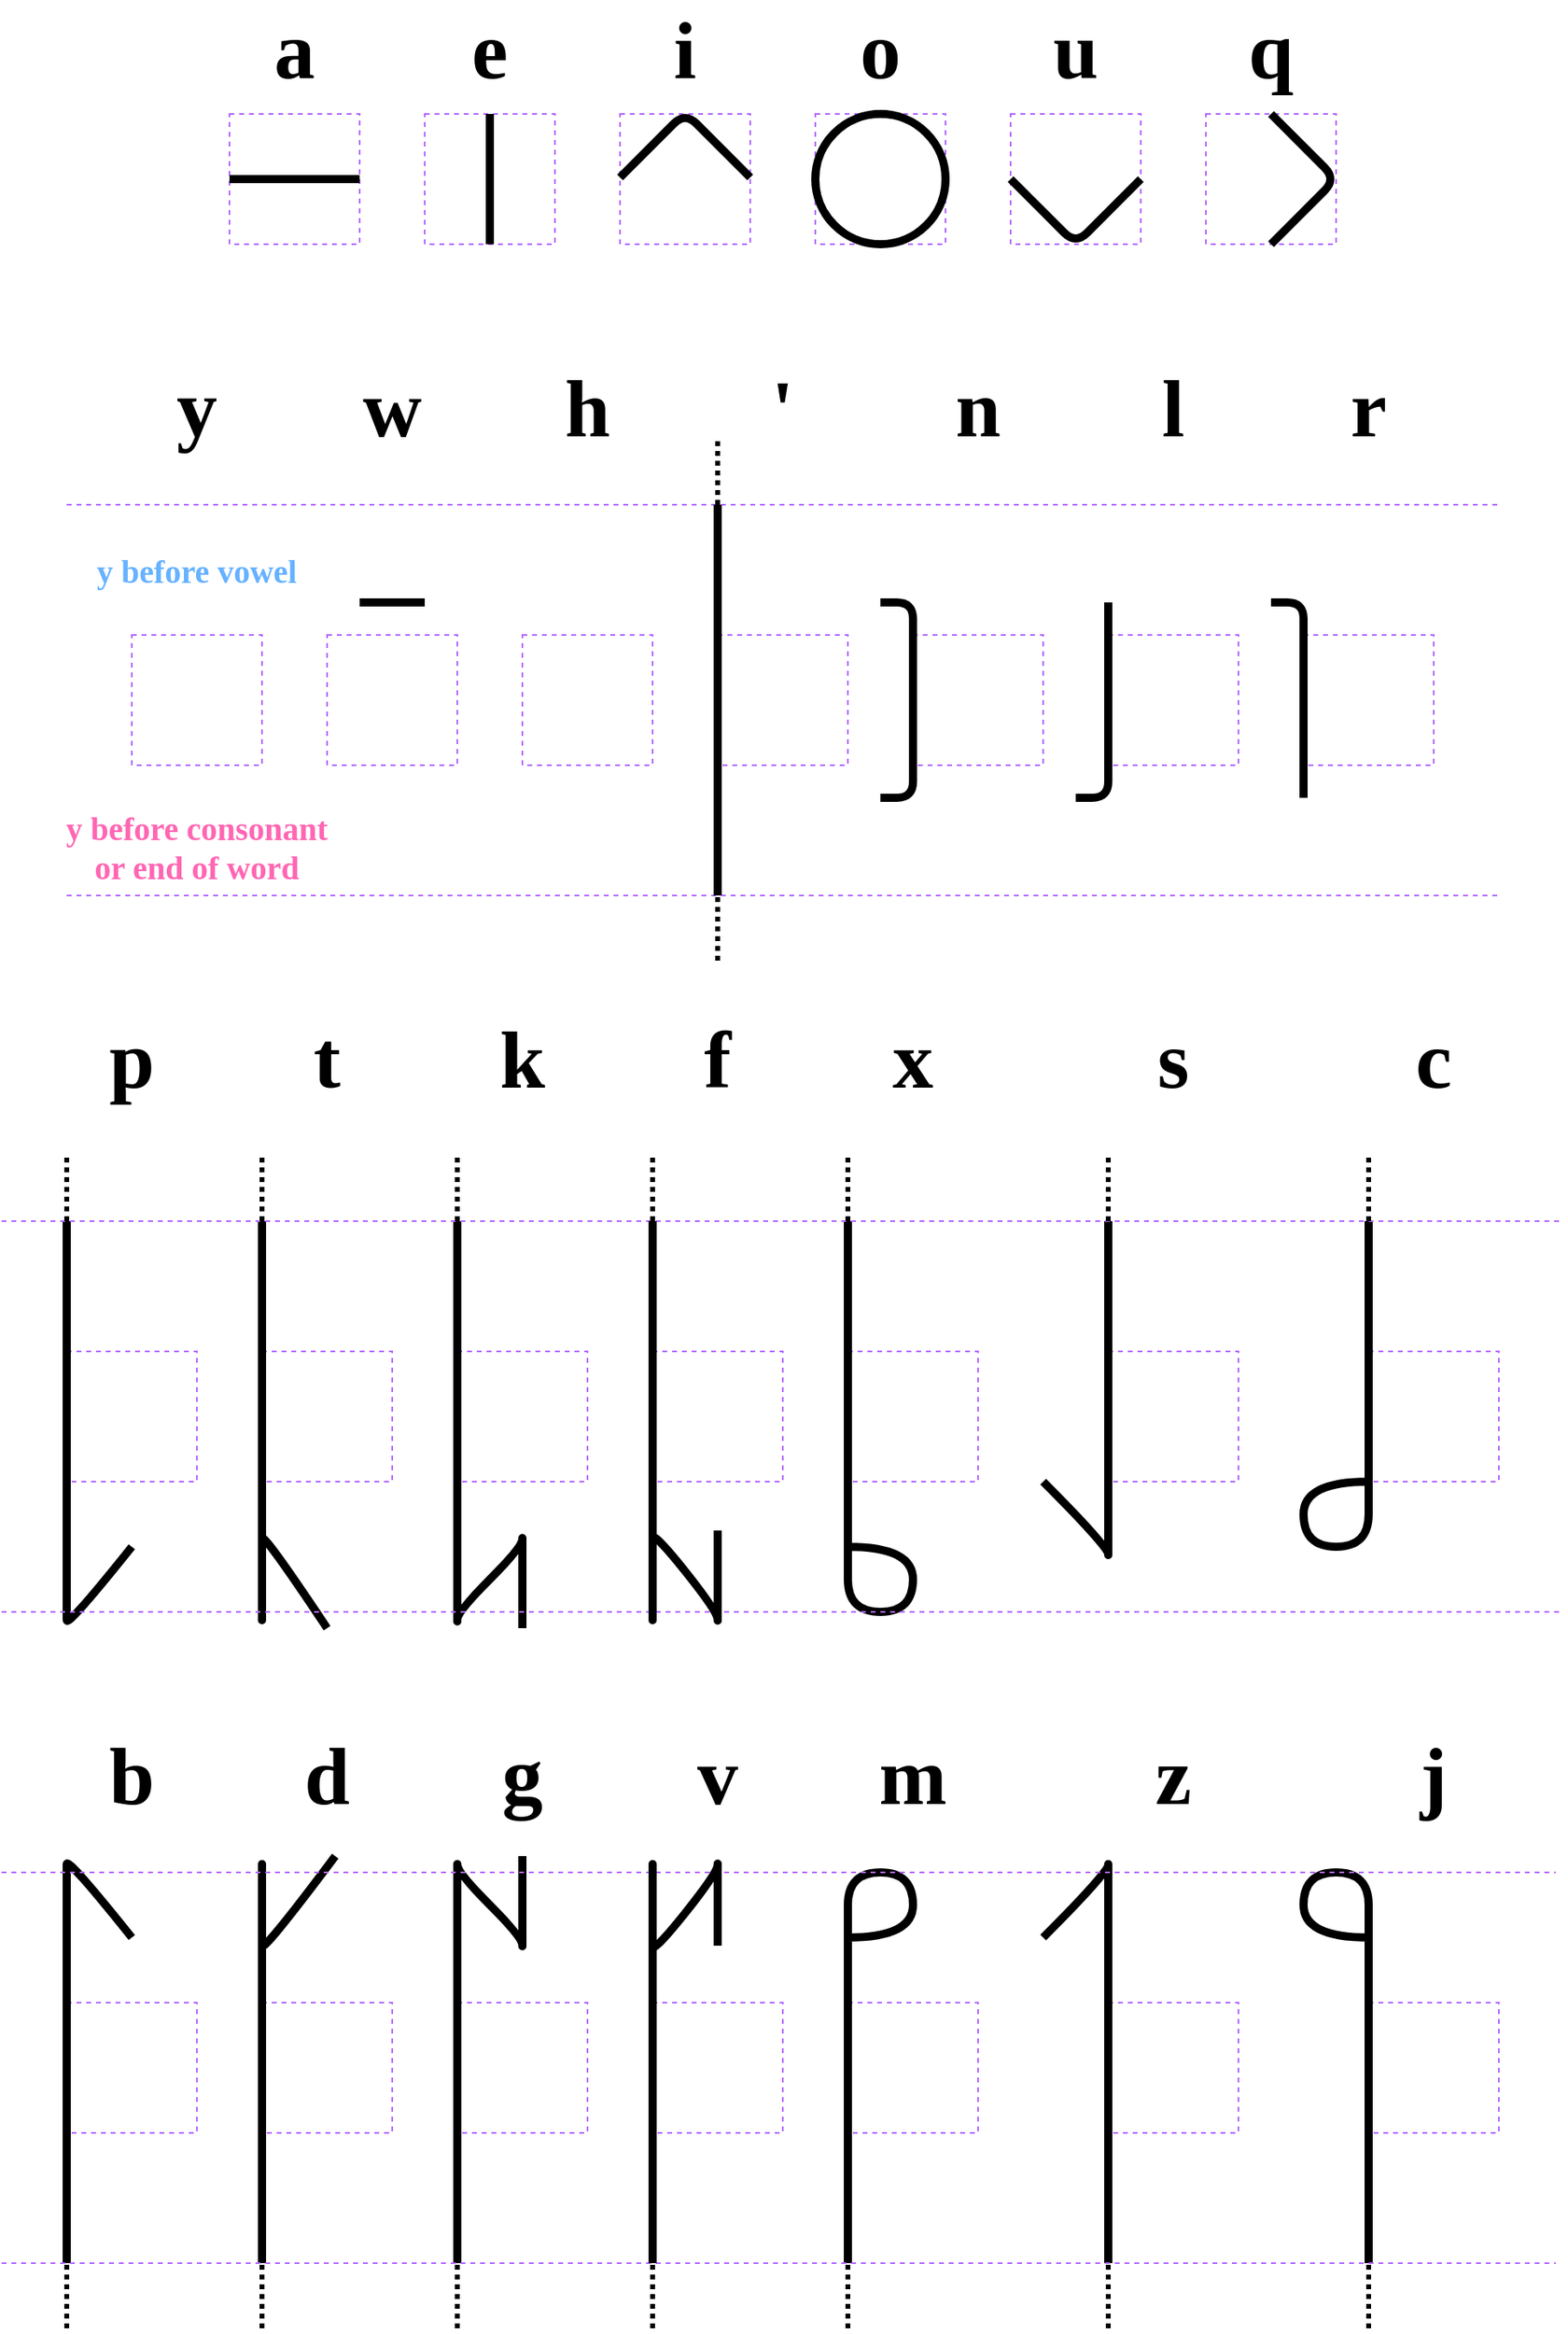 <mxfile version="13.3.1" type="device"><diagram id="k0XaX9fI7BZwx_MRBERr" name="Page-1"><mxGraphModel dx="1086" dy="869" grid="1" gridSize="10" guides="0" tooltips="1" connect="1" arrows="0" fold="1" page="0" pageScale="1" pageWidth="850" pageHeight="1100" math="0" shadow="0" extFonts="Rajdhani^https://fonts.googleapis.com/css?family=Rajdhani"><root><mxCell id="0"/><mxCell id="1" parent="0"/><mxCell id="7moQrleMZ8-6Xyr4NgUQ-18" value="" style="rounded=0;whiteSpace=wrap;html=1;fillColor=none;fontFamily=Rajdhani;fontSize=20;dashed=1;strokeColor=#B266FF;" parent="1" vertex="1"><mxGeometry x="400" y="80" width="80" height="80" as="geometry"/></mxCell><mxCell id="7moQrleMZ8-6Xyr4NgUQ-6" value="a" style="text;html=1;strokeColor=none;fillColor=none;align=center;verticalAlign=middle;whiteSpace=wrap;rounded=0;fontFamily=Rajdhani;fontStyle=1;fontSize=50;" parent="1" vertex="1"><mxGeometry x="180" y="20" width="40" height="40" as="geometry"/></mxCell><mxCell id="7moQrleMZ8-6Xyr4NgUQ-19" value="" style="rounded=0;whiteSpace=wrap;html=1;fillColor=none;fontFamily=Rajdhani;fontSize=20;dashed=1;strokeColor=#B266FF;" parent="1" vertex="1"><mxGeometry x="280" y="80" width="80" height="80" as="geometry"/></mxCell><mxCell id="7moQrleMZ8-6Xyr4NgUQ-20" value="" style="rounded=0;whiteSpace=wrap;html=1;fillColor=none;fontFamily=Rajdhani;fontSize=20;dashed=1;strokeColor=#B266FF;" parent="1" vertex="1"><mxGeometry x="160" y="80" width="80" height="80" as="geometry"/></mxCell><mxCell id="7moQrleMZ8-6Xyr4NgUQ-21" value="" style="rounded=0;whiteSpace=wrap;html=1;fillColor=none;fontFamily=Rajdhani;fontSize=20;dashed=1;strokeColor=#B266FF;" parent="1" vertex="1"><mxGeometry x="520" y="80" width="80" height="80" as="geometry"/></mxCell><mxCell id="7moQrleMZ8-6Xyr4NgUQ-22" value="" style="rounded=0;whiteSpace=wrap;html=1;fillColor=none;fontFamily=Rajdhani;fontSize=20;dashed=1;strokeColor=#B266FF;" parent="1" vertex="1"><mxGeometry x="640" y="80" width="80" height="80" as="geometry"/></mxCell><mxCell id="7moQrleMZ8-6Xyr4NgUQ-23" value="" style="rounded=0;whiteSpace=wrap;html=1;fillColor=none;fontFamily=Rajdhani;fontSize=20;dashed=1;strokeColor=#B266FF;" parent="1" vertex="1"><mxGeometry x="760" y="80" width="80" height="80" as="geometry"/></mxCell><mxCell id="7moQrleMZ8-6Xyr4NgUQ-36" value="e" style="text;html=1;strokeColor=none;fillColor=none;align=center;verticalAlign=middle;whiteSpace=wrap;rounded=0;fontFamily=Rajdhani;fontStyle=1;fontSize=50;" parent="1" vertex="1"><mxGeometry x="300" y="20" width="40" height="40" as="geometry"/></mxCell><mxCell id="7moQrleMZ8-6Xyr4NgUQ-37" value="i" style="text;html=1;strokeColor=none;fillColor=none;align=center;verticalAlign=middle;whiteSpace=wrap;rounded=0;fontFamily=Rajdhani;fontStyle=1;fontSize=50;" parent="1" vertex="1"><mxGeometry x="420" y="20" width="40" height="40" as="geometry"/></mxCell><mxCell id="7moQrleMZ8-6Xyr4NgUQ-38" value="o" style="text;html=1;strokeColor=none;fillColor=none;align=center;verticalAlign=middle;whiteSpace=wrap;rounded=0;fontFamily=Rajdhani;fontStyle=1;fontSize=50;" parent="1" vertex="1"><mxGeometry x="540" y="20" width="40" height="40" as="geometry"/></mxCell><mxCell id="7moQrleMZ8-6Xyr4NgUQ-39" value="u" style="text;html=1;strokeColor=none;fillColor=none;align=center;verticalAlign=middle;whiteSpace=wrap;rounded=0;fontFamily=Rajdhani;fontStyle=1;fontSize=50;" parent="1" vertex="1"><mxGeometry x="660" y="20" width="40" height="40" as="geometry"/></mxCell><mxCell id="7moQrleMZ8-6Xyr4NgUQ-40" value="q" style="text;html=1;strokeColor=none;fillColor=none;align=center;verticalAlign=middle;whiteSpace=wrap;rounded=0;fontFamily=Rajdhani;fontStyle=1;fontSize=50;" parent="1" vertex="1"><mxGeometry x="780" y="20" width="40" height="40" as="geometry"/></mxCell><mxCell id="7moQrleMZ8-6Xyr4NgUQ-41" value="" style="ellipse;whiteSpace=wrap;html=1;aspect=fixed;strokeColor=#000000;fillColor=none;fontFamily=Rajdhani;fontSize=50;strokeWidth=5;" parent="1" vertex="1"><mxGeometry x="520" y="80" width="80" height="80" as="geometry"/></mxCell><mxCell id="7moQrleMZ8-6Xyr4NgUQ-66" value="" style="rounded=0;whiteSpace=wrap;html=1;fillColor=none;fontFamily=Rajdhani;fontSize=20;dashed=1;strokeColor=#B266FF;" parent="1" vertex="1"><mxGeometry x="100" y="400" width="80" height="80" as="geometry"/></mxCell><mxCell id="7moQrleMZ8-6Xyr4NgUQ-68" value="y" style="text;html=1;strokeColor=none;fillColor=none;align=center;verticalAlign=middle;whiteSpace=wrap;rounded=0;fontFamily=Rajdhani;fontStyle=1;fontSize=50;" parent="1" vertex="1"><mxGeometry x="120" y="240" width="40" height="40" as="geometry"/></mxCell><mxCell id="7moQrleMZ8-6Xyr4NgUQ-69" value="" style="rounded=0;whiteSpace=wrap;html=1;fillColor=none;fontFamily=Rajdhani;fontSize=20;dashed=1;strokeColor=#B266FF;" parent="1" vertex="1"><mxGeometry x="220" y="400" width="80" height="80" as="geometry"/></mxCell><mxCell id="7moQrleMZ8-6Xyr4NgUQ-71" value="w" style="text;html=1;strokeColor=none;fillColor=none;align=center;verticalAlign=middle;whiteSpace=wrap;rounded=0;fontFamily=Rajdhani;fontStyle=1;fontSize=50;" parent="1" vertex="1"><mxGeometry x="240" y="240" width="40" height="40" as="geometry"/></mxCell><mxCell id="7moQrleMZ8-6Xyr4NgUQ-72" style="edgeStyle=none;rounded=0;orthogonalLoop=1;jettySize=auto;html=1;exitX=0;exitY=0.5;exitDx=0;exitDy=0;startFill=0;endArrow=none;endFill=0;endSize=0;targetPerimeterSpacing=0;strokeWidth=5;fontFamily=Rajdhani;fontSize=50;startSize=5;startArrow=none;" parent="1" source="7moQrleMZ8-6Xyr4NgUQ-20" edge="1"><mxGeometry relative="1" as="geometry"><mxPoint x="240" y="120" as="targetPoint"/></mxGeometry></mxCell><mxCell id="7moQrleMZ8-6Xyr4NgUQ-73" style="edgeStyle=none;rounded=0;orthogonalLoop=1;jettySize=auto;html=1;exitX=0.5;exitY=0;exitDx=0;exitDy=0;startArrow=none;startFill=0;startSize=5;endArrow=none;endFill=0;endSize=0;targetPerimeterSpacing=0;strokeWidth=5;fontFamily=Rajdhani;fontSize=50;" parent="1" source="7moQrleMZ8-6Xyr4NgUQ-19" edge="1"><mxGeometry relative="1" as="geometry"><mxPoint x="320" y="160" as="targetPoint"/><Array as="points"><mxPoint x="320" y="90"/></Array></mxGeometry></mxCell><mxCell id="7moQrleMZ8-6Xyr4NgUQ-74" style="edgeStyle=none;orthogonalLoop=1;jettySize=auto;html=1;exitX=0;exitY=0.5;exitDx=0;exitDy=0;startArrow=none;startFill=0;startSize=5;endArrow=none;endFill=0;endSize=0;targetPerimeterSpacing=0;strokeWidth=5;fontFamily=Rajdhani;fontSize=50;rounded=1;" parent="1" edge="1"><mxGeometry relative="1" as="geometry"><mxPoint x="480" y="119" as="targetPoint"/><Array as="points"><mxPoint x="440" y="79"/></Array><mxPoint x="400" y="119" as="sourcePoint"/></mxGeometry></mxCell><mxCell id="7moQrleMZ8-6Xyr4NgUQ-75" style="edgeStyle=none;rounded=1;orthogonalLoop=1;jettySize=auto;html=1;exitX=0;exitY=0.5;exitDx=0;exitDy=0;startArrow=none;startFill=0;startSize=5;endArrow=none;endFill=0;endSize=0;targetPerimeterSpacing=0;strokeWidth=5;fontFamily=Rajdhani;fontSize=50;entryX=1;entryY=0.5;entryDx=0;entryDy=0;" parent="1" source="7moQrleMZ8-6Xyr4NgUQ-22" target="7moQrleMZ8-6Xyr4NgUQ-22" edge="1"><mxGeometry relative="1" as="geometry"><mxPoint x="725" y="115" as="targetPoint"/><Array as="points"><mxPoint x="680" y="160"/></Array></mxGeometry></mxCell><mxCell id="7moQrleMZ8-6Xyr4NgUQ-76" style="edgeStyle=none;rounded=1;orthogonalLoop=1;jettySize=auto;html=1;exitX=0.5;exitY=0;exitDx=0;exitDy=0;startArrow=none;startFill=0;startSize=5;endArrow=none;endFill=0;endSize=0;targetPerimeterSpacing=0;strokeWidth=5;fontFamily=Rajdhani;fontSize=50;" parent="1" source="7moQrleMZ8-6Xyr4NgUQ-23" edge="1"><mxGeometry relative="1" as="geometry"><mxPoint x="800" y="160" as="targetPoint"/><Array as="points"><mxPoint x="840" y="120"/></Array></mxGeometry></mxCell><mxCell id="7moQrleMZ8-6Xyr4NgUQ-88" style="edgeStyle=none;rounded=1;orthogonalLoop=1;jettySize=auto;html=1;startArrow=none;startFill=0;startSize=5;endArrow=none;endFill=0;endSize=0;targetPerimeterSpacing=0;strokeWidth=5;fontFamily=Rajdhani;fontSize=50;strokeColor=#000000;" parent="1" edge="1"><mxGeometry relative="1" as="geometry"><mxPoint x="240" y="380" as="sourcePoint"/><mxPoint x="280" y="380" as="targetPoint"/><Array as="points"/></mxGeometry></mxCell><mxCell id="7moQrleMZ8-6Xyr4NgUQ-91" value="h" style="text;html=1;strokeColor=none;fillColor=none;align=center;verticalAlign=middle;whiteSpace=wrap;rounded=0;fontFamily=Rajdhani;fontStyle=1;fontSize=50;" parent="1" vertex="1"><mxGeometry x="360" y="240" width="40" height="40" as="geometry"/></mxCell><mxCell id="7moQrleMZ8-6Xyr4NgUQ-92" value="" style="rounded=0;whiteSpace=wrap;html=1;fillColor=none;fontFamily=Rajdhani;fontSize=20;dashed=1;strokeColor=#B266FF;" parent="1" vertex="1"><mxGeometry x="340" y="400" width="80" height="80" as="geometry"/></mxCell><mxCell id="7moQrleMZ8-6Xyr4NgUQ-94" value="n" style="text;html=1;strokeColor=none;fillColor=none;align=center;verticalAlign=middle;whiteSpace=wrap;rounded=0;fontFamily=Rajdhani;fontStyle=1;fontSize=50;" parent="1" vertex="1"><mxGeometry x="600" y="240" width="40" height="40" as="geometry"/></mxCell><mxCell id="7moQrleMZ8-6Xyr4NgUQ-95" value="" style="rounded=0;whiteSpace=wrap;html=1;fillColor=none;fontFamily=Rajdhani;fontSize=20;dashed=1;strokeColor=#B266FF;" parent="1" vertex="1"><mxGeometry x="580" y="400" width="80" height="80" as="geometry"/></mxCell><mxCell id="7moQrleMZ8-6Xyr4NgUQ-96" value="l" style="text;html=1;strokeColor=none;fillColor=none;align=center;verticalAlign=middle;whiteSpace=wrap;rounded=0;fontFamily=Rajdhani;fontStyle=1;fontSize=50;" parent="1" vertex="1"><mxGeometry x="720" y="240" width="40" height="40" as="geometry"/></mxCell><mxCell id="7moQrleMZ8-6Xyr4NgUQ-97" value="" style="rounded=0;whiteSpace=wrap;html=1;fillColor=none;fontFamily=Rajdhani;fontSize=20;dashed=1;strokeColor=#B266FF;" parent="1" vertex="1"><mxGeometry x="700" y="400" width="80" height="80" as="geometry"/></mxCell><mxCell id="7moQrleMZ8-6Xyr4NgUQ-98" value="r" style="text;html=1;strokeColor=none;fillColor=none;align=center;verticalAlign=middle;whiteSpace=wrap;rounded=0;fontFamily=Rajdhani;fontStyle=1;fontSize=50;" parent="1" vertex="1"><mxGeometry x="840" y="240" width="40" height="40" as="geometry"/></mxCell><mxCell id="7moQrleMZ8-6Xyr4NgUQ-99" value="" style="rounded=0;whiteSpace=wrap;html=1;fillColor=none;fontFamily=Rajdhani;fontSize=20;dashed=1;strokeColor=#B266FF;" parent="1" vertex="1"><mxGeometry x="820" y="400" width="80" height="80" as="geometry"/></mxCell><mxCell id="7moQrleMZ8-6Xyr4NgUQ-100" style="edgeStyle=none;rounded=1;orthogonalLoop=1;jettySize=auto;html=1;startArrow=none;startFill=0;startSize=5;endArrow=none;endFill=0;endSize=0;targetPerimeterSpacing=0;strokeWidth=5;fontFamily=Rajdhani;fontSize=50;strokeColor=#000000;" parent="1" edge="1"><mxGeometry relative="1" as="geometry"><mxPoint x="560" y="380" as="sourcePoint"/><mxPoint x="560" y="500" as="targetPoint"/><Array as="points"><mxPoint x="580" y="380"/><mxPoint x="580" y="500"/></Array></mxGeometry></mxCell><mxCell id="7moQrleMZ8-6Xyr4NgUQ-102" style="edgeStyle=none;rounded=1;orthogonalLoop=1;jettySize=auto;html=1;startArrow=none;startFill=0;startSize=5;endArrow=none;endFill=0;endSize=0;targetPerimeterSpacing=0;strokeWidth=5;fontFamily=Rajdhani;fontSize=50;strokeColor=#000000;" parent="1" edge="1"><mxGeometry relative="1" as="geometry"><mxPoint x="700" y="380" as="sourcePoint"/><mxPoint x="680" y="500" as="targetPoint"/><Array as="points"><mxPoint x="700" y="500"/></Array></mxGeometry></mxCell><mxCell id="7moQrleMZ8-6Xyr4NgUQ-104" style="edgeStyle=none;rounded=1;orthogonalLoop=1;jettySize=auto;html=1;startArrow=none;startFill=0;startSize=5;endArrow=none;endFill=0;endSize=0;targetPerimeterSpacing=0;strokeWidth=5;fontFamily=Rajdhani;fontSize=50;strokeColor=#000000;" parent="1" edge="1"><mxGeometry relative="1" as="geometry"><mxPoint x="820" y="500" as="sourcePoint"/><mxPoint x="800" y="380" as="targetPoint"/><Array as="points"><mxPoint x="820" y="380"/></Array></mxGeometry></mxCell><mxCell id="7moQrleMZ8-6Xyr4NgUQ-106" value="" style="rounded=0;whiteSpace=wrap;html=1;fillColor=none;fontFamily=Rajdhani;fontSize=20;dashed=1;strokeColor=#B266FF;" parent="1" vertex="1"><mxGeometry x="60" y="840" width="80" height="80" as="geometry"/></mxCell><mxCell id="7moQrleMZ8-6Xyr4NgUQ-107" value="" style="rounded=0;whiteSpace=wrap;html=1;fillColor=none;fontFamily=Rajdhani;fontSize=20;dashed=1;strokeColor=#B266FF;" parent="1" vertex="1"><mxGeometry x="180" y="840" width="80" height="80" as="geometry"/></mxCell><mxCell id="7moQrleMZ8-6Xyr4NgUQ-108" value="" style="rounded=0;whiteSpace=wrap;html=1;fillColor=none;fontFamily=Rajdhani;fontSize=20;dashed=1;strokeColor=#B266FF;" parent="1" vertex="1"><mxGeometry x="300" y="840" width="80" height="80" as="geometry"/></mxCell><mxCell id="7moQrleMZ8-6Xyr4NgUQ-109" value="" style="rounded=0;whiteSpace=wrap;html=1;fillColor=none;fontFamily=Rajdhani;fontSize=20;dashed=1;strokeColor=#B266FF;" parent="1" vertex="1"><mxGeometry x="420" y="840" width="80" height="80" as="geometry"/></mxCell><mxCell id="7moQrleMZ8-6Xyr4NgUQ-110" value="" style="rounded=0;whiteSpace=wrap;html=1;fillColor=none;fontFamily=Rajdhani;fontSize=20;dashed=1;strokeColor=#B266FF;" parent="1" vertex="1"><mxGeometry x="540" y="840" width="80" height="80" as="geometry"/></mxCell><mxCell id="7moQrleMZ8-6Xyr4NgUQ-111" value="" style="rounded=0;whiteSpace=wrap;html=1;fillColor=none;fontFamily=Rajdhani;fontSize=20;dashed=1;strokeColor=#B266FF;" parent="1" vertex="1"><mxGeometry x="700" y="840" width="80" height="80" as="geometry"/></mxCell><mxCell id="7moQrleMZ8-6Xyr4NgUQ-112" value="s" style="text;html=1;strokeColor=none;fillColor=none;align=center;verticalAlign=middle;whiteSpace=wrap;rounded=0;fontFamily=Rajdhani;fontStyle=1;fontSize=50;" parent="1" vertex="1"><mxGeometry x="720" y="640" width="40" height="40" as="geometry"/></mxCell><mxCell id="7moQrleMZ8-6Xyr4NgUQ-113" value="x" style="text;html=1;strokeColor=none;fillColor=none;align=center;verticalAlign=middle;whiteSpace=wrap;rounded=0;fontFamily=Rajdhani;fontStyle=1;fontSize=50;" parent="1" vertex="1"><mxGeometry x="560" y="640" width="40" height="40" as="geometry"/></mxCell><mxCell id="7moQrleMZ8-6Xyr4NgUQ-114" value="f" style="text;html=1;strokeColor=none;fillColor=none;align=center;verticalAlign=middle;whiteSpace=wrap;rounded=0;fontFamily=Rajdhani;fontStyle=1;fontSize=50;" parent="1" vertex="1"><mxGeometry x="440" y="640" width="40" height="40" as="geometry"/></mxCell><mxCell id="7moQrleMZ8-6Xyr4NgUQ-115" value="k" style="text;html=1;strokeColor=none;fillColor=none;align=center;verticalAlign=middle;whiteSpace=wrap;rounded=0;fontFamily=Rajdhani;fontStyle=1;fontSize=50;" parent="1" vertex="1"><mxGeometry x="320" y="640" width="40" height="40" as="geometry"/></mxCell><mxCell id="7moQrleMZ8-6Xyr4NgUQ-116" value="t" style="text;html=1;strokeColor=none;fillColor=none;align=center;verticalAlign=middle;whiteSpace=wrap;rounded=0;fontFamily=Rajdhani;fontStyle=1;fontSize=50;" parent="1" vertex="1"><mxGeometry x="200" y="640" width="40" height="40" as="geometry"/></mxCell><mxCell id="7moQrleMZ8-6Xyr4NgUQ-117" value="p" style="text;html=1;strokeColor=none;fillColor=none;align=center;verticalAlign=middle;whiteSpace=wrap;rounded=0;fontFamily=Rajdhani;fontStyle=1;fontSize=50;" parent="1" vertex="1"><mxGeometry x="80" y="640" width="40" height="40" as="geometry"/></mxCell><mxCell id="7moQrleMZ8-6Xyr4NgUQ-118" value="" style="rounded=0;whiteSpace=wrap;html=1;fillColor=none;fontFamily=Rajdhani;fontSize=20;dashed=1;strokeColor=#B266FF;" parent="1" vertex="1"><mxGeometry x="860" y="840" width="80" height="80" as="geometry"/></mxCell><mxCell id="7moQrleMZ8-6Xyr4NgUQ-119" value="c" style="text;html=1;strokeColor=none;fillColor=none;align=center;verticalAlign=middle;whiteSpace=wrap;rounded=0;fontFamily=Rajdhani;fontStyle=1;fontSize=50;" parent="1" vertex="1"><mxGeometry x="880" y="640" width="40" height="40" as="geometry"/></mxCell><mxCell id="7moQrleMZ8-6Xyr4NgUQ-121" style="edgeStyle=none;orthogonalLoop=1;jettySize=auto;html=1;startArrow=none;startFill=0;startSize=5;endArrow=none;endFill=0;endSize=0;targetPerimeterSpacing=0;strokeWidth=5;fontFamily=Rajdhani;fontSize=50;strokeColor=#000000;curved=1;" parent="1" edge="1"><mxGeometry relative="1" as="geometry"><mxPoint x="180" y="760" as="sourcePoint"/><mxPoint x="220" y="1010" as="targetPoint"/><Array as="points"><mxPoint x="180" y="1010"/><mxPoint x="180" y="1000"/><mxPoint x="180" y="960"/><mxPoint x="180" y="950"/></Array></mxGeometry></mxCell><mxCell id="7moQrleMZ8-6Xyr4NgUQ-122" style="edgeStyle=none;orthogonalLoop=1;jettySize=auto;html=1;startArrow=none;startFill=0;startSize=5;endArrow=none;endFill=0;endSize=0;targetPerimeterSpacing=0;strokeWidth=5;fontFamily=Rajdhani;fontSize=50;strokeColor=#000000;curved=1;" parent="1" edge="1"><mxGeometry relative="1" as="geometry"><mxPoint x="300" y="760" as="sourcePoint"/><mxPoint x="340" y="1010" as="targetPoint"/><Array as="points"><mxPoint x="300" y="960"/><mxPoint x="300" y="1010"/><mxPoint x="300" y="1000"/><mxPoint x="340" y="960"/><mxPoint x="340" y="950"/></Array></mxGeometry></mxCell><mxCell id="7moQrleMZ8-6Xyr4NgUQ-123" style="edgeStyle=none;orthogonalLoop=1;jettySize=auto;html=1;startArrow=none;startFill=0;startSize=5;endArrow=none;endFill=0;endSize=0;targetPerimeterSpacing=0;strokeWidth=5;fontFamily=Rajdhani;fontSize=50;strokeColor=#000000;curved=1;" parent="1" edge="1"><mxGeometry relative="1" as="geometry"><mxPoint x="540" y="760" as="sourcePoint"/><mxPoint x="540" y="960" as="targetPoint"/><Array as="points"><mxPoint x="540" y="960"/><mxPoint x="540" y="1000"/><mxPoint x="580" y="1000"/><mxPoint x="580" y="960"/></Array></mxGeometry></mxCell><mxCell id="7moQrleMZ8-6Xyr4NgUQ-124" style="edgeStyle=none;orthogonalLoop=1;jettySize=auto;html=1;startArrow=none;startFill=0;startSize=5;endArrow=none;endFill=0;endSize=0;targetPerimeterSpacing=0;strokeWidth=5;fontFamily=Rajdhani;fontSize=50;strokeColor=#000000;curved=1;" parent="1" edge="1"><mxGeometry relative="1" as="geometry"><mxPoint x="60" y="760" as="sourcePoint"/><mxPoint x="100" y="960" as="targetPoint"/><Array as="points"><mxPoint x="60" y="990"/><mxPoint x="60" y="1000"/><mxPoint x="60" y="1010"/></Array></mxGeometry></mxCell><mxCell id="7moQrleMZ8-6Xyr4NgUQ-87" style="edgeStyle=none;rounded=1;orthogonalLoop=1;jettySize=auto;html=1;startArrow=oval;startFill=0;startSize=5;endArrow=block;endFill=1;endSize=0;targetPerimeterSpacing=0;strokeWidth=5;fontFamily=Rajdhani;fontSize=50;strokeColor=#66B2FF;" parent="1" edge="1"><mxGeometry relative="1" as="geometry"><mxPoint x="139.52" y="380" as="sourcePoint"/><mxPoint x="139.52" y="380" as="targetPoint"/><Array as="points"/></mxGeometry></mxCell><mxCell id="7moQrleMZ8-6Xyr4NgUQ-125" style="edgeStyle=none;orthogonalLoop=1;jettySize=auto;html=1;startArrow=none;startFill=0;startSize=5;endArrow=none;endFill=0;endSize=0;targetPerimeterSpacing=0;strokeWidth=5;fontFamily=Rajdhani;fontSize=50;strokeColor=#000000;curved=1;" parent="1" edge="1"><mxGeometry relative="1" as="geometry"><mxPoint x="660" y="920" as="sourcePoint"/><mxPoint x="700" y="760" as="targetPoint"/><Array as="points"><mxPoint x="700" y="960"/><mxPoint x="700" y="970"/></Array></mxGeometry></mxCell><mxCell id="7moQrleMZ8-6Xyr4NgUQ-126" style="edgeStyle=none;orthogonalLoop=1;jettySize=auto;html=1;startArrow=none;startFill=0;startSize=5;endArrow=none;endFill=0;endSize=0;targetPerimeterSpacing=0;strokeWidth=5;fontFamily=Rajdhani;fontSize=50;strokeColor=#000000;curved=1;" parent="1" edge="1"><mxGeometry relative="1" as="geometry"><mxPoint x="860" y="920" as="sourcePoint"/><mxPoint x="860" y="760" as="targetPoint"/><Array as="points"><mxPoint x="820" y="920"/><mxPoint x="820" y="960"/><mxPoint x="860" y="960"/><mxPoint x="860" y="920"/></Array></mxGeometry></mxCell><mxCell id="7moQrleMZ8-6Xyr4NgUQ-127" value="" style="rounded=0;whiteSpace=wrap;html=1;fillColor=none;fontFamily=Rajdhani;fontSize=20;dashed=1;strokeColor=#B266FF;" parent="1" vertex="1"><mxGeometry x="60" y="1240" width="80" height="80" as="geometry"/></mxCell><mxCell id="7moQrleMZ8-6Xyr4NgUQ-128" value="" style="rounded=0;whiteSpace=wrap;html=1;fillColor=none;fontFamily=Rajdhani;fontSize=20;dashed=1;strokeColor=#B266FF;" parent="1" vertex="1"><mxGeometry x="180" y="1240" width="80" height="80" as="geometry"/></mxCell><mxCell id="7moQrleMZ8-6Xyr4NgUQ-129" value="" style="rounded=0;whiteSpace=wrap;html=1;fillColor=none;fontFamily=Rajdhani;fontSize=20;dashed=1;strokeColor=#B266FF;" parent="1" vertex="1"><mxGeometry x="300" y="1240" width="80" height="80" as="geometry"/></mxCell><mxCell id="7moQrleMZ8-6Xyr4NgUQ-130" value="" style="rounded=0;whiteSpace=wrap;html=1;fillColor=none;fontFamily=Rajdhani;fontSize=20;dashed=1;strokeColor=#B266FF;" parent="1" vertex="1"><mxGeometry x="420" y="1240" width="80" height="80" as="geometry"/></mxCell><mxCell id="7moQrleMZ8-6Xyr4NgUQ-131" value="" style="rounded=0;whiteSpace=wrap;html=1;fillColor=none;fontFamily=Rajdhani;fontSize=20;dashed=1;strokeColor=#B266FF;" parent="1" vertex="1"><mxGeometry x="540" y="1240" width="80" height="80" as="geometry"/></mxCell><mxCell id="7moQrleMZ8-6Xyr4NgUQ-132" value="" style="rounded=0;whiteSpace=wrap;html=1;fillColor=none;fontFamily=Rajdhani;fontSize=20;dashed=1;strokeColor=#B266FF;" parent="1" vertex="1"><mxGeometry x="700" y="1240" width="80" height="80" as="geometry"/></mxCell><mxCell id="7moQrleMZ8-6Xyr4NgUQ-133" value="z" style="text;html=1;strokeColor=none;fillColor=none;align=center;verticalAlign=middle;whiteSpace=wrap;rounded=0;fontFamily=Rajdhani;fontStyle=1;fontSize=50;" parent="1" vertex="1"><mxGeometry x="720" y="1080" width="40" height="40" as="geometry"/></mxCell><mxCell id="7moQrleMZ8-6Xyr4NgUQ-134" value="m" style="text;html=1;strokeColor=none;fillColor=none;align=center;verticalAlign=middle;whiteSpace=wrap;rounded=0;fontFamily=Rajdhani;fontStyle=1;fontSize=50;" parent="1" vertex="1"><mxGeometry x="560" y="1080" width="40" height="40" as="geometry"/></mxCell><mxCell id="7moQrleMZ8-6Xyr4NgUQ-135" value="v" style="text;html=1;strokeColor=none;fillColor=none;align=center;verticalAlign=middle;whiteSpace=wrap;rounded=0;fontFamily=Rajdhani;fontStyle=1;fontSize=50;" parent="1" vertex="1"><mxGeometry x="440" y="1080" width="40" height="40" as="geometry"/></mxCell><mxCell id="7moQrleMZ8-6Xyr4NgUQ-136" value="g" style="text;html=1;strokeColor=none;fillColor=none;align=center;verticalAlign=middle;whiteSpace=wrap;rounded=0;fontFamily=Rajdhani;fontStyle=1;fontSize=50;" parent="1" vertex="1"><mxGeometry x="320" y="1080" width="40" height="40" as="geometry"/></mxCell><mxCell id="7moQrleMZ8-6Xyr4NgUQ-137" value="d" style="text;html=1;strokeColor=none;fillColor=none;align=center;verticalAlign=middle;whiteSpace=wrap;rounded=0;fontFamily=Rajdhani;fontStyle=1;fontSize=50;" parent="1" vertex="1"><mxGeometry x="200" y="1080" width="40" height="40" as="geometry"/></mxCell><mxCell id="7moQrleMZ8-6Xyr4NgUQ-138" value="b" style="text;html=1;strokeColor=none;fillColor=none;align=center;verticalAlign=middle;whiteSpace=wrap;rounded=0;fontFamily=Rajdhani;fontStyle=1;fontSize=50;" parent="1" vertex="1"><mxGeometry x="80" y="1080" width="40" height="40" as="geometry"/></mxCell><mxCell id="7moQrleMZ8-6Xyr4NgUQ-139" value="" style="rounded=0;whiteSpace=wrap;html=1;fillColor=none;fontFamily=Rajdhani;fontSize=20;dashed=1;strokeColor=#B266FF;" parent="1" vertex="1"><mxGeometry x="860" y="1240" width="80" height="80" as="geometry"/></mxCell><mxCell id="7moQrleMZ8-6Xyr4NgUQ-140" value="j" style="text;html=1;strokeColor=none;fillColor=none;align=center;verticalAlign=middle;whiteSpace=wrap;rounded=0;fontFamily=Rajdhani;fontStyle=1;fontSize=50;" parent="1" vertex="1"><mxGeometry x="880" y="1080" width="40" height="40" as="geometry"/></mxCell><mxCell id="7moQrleMZ8-6Xyr4NgUQ-141" style="edgeStyle=none;orthogonalLoop=1;jettySize=auto;html=1;startArrow=none;startFill=0;startSize=5;endArrow=none;endFill=0;endSize=0;targetPerimeterSpacing=0;strokeWidth=5;fontFamily=Rajdhani;fontSize=50;strokeColor=#000000;curved=1;" parent="1" edge="1"><mxGeometry relative="1" as="geometry"><mxPoint x="60" y="1400" as="sourcePoint"/><mxPoint x="100" y="1200" as="targetPoint"/><Array as="points"><mxPoint x="60" y="1170"/><mxPoint x="60" y="1160"/><mxPoint x="60" y="1150"/></Array></mxGeometry></mxCell><mxCell id="7moQrleMZ8-6Xyr4NgUQ-146" style="edgeStyle=none;orthogonalLoop=1;jettySize=auto;html=1;startArrow=none;startFill=0;startSize=5;endArrow=none;endFill=0;endSize=0;targetPerimeterSpacing=0;strokeWidth=5;fontFamily=Rajdhani;fontSize=50;strokeColor=#000000;curved=1;" parent="1" edge="1"><mxGeometry relative="1" as="geometry"><mxPoint x="660" y="1200" as="sourcePoint"/><mxPoint x="700" y="1400" as="targetPoint"/><Array as="points"><mxPoint x="700" y="1160"/><mxPoint x="700" y="1150"/></Array></mxGeometry></mxCell><mxCell id="7moQrleMZ8-6Xyr4NgUQ-148" style="edgeStyle=none;orthogonalLoop=1;jettySize=auto;html=1;startArrow=none;startFill=0;startSize=5;endArrow=none;endFill=0;endSize=0;targetPerimeterSpacing=0;strokeWidth=5;fontFamily=Rajdhani;fontSize=50;strokeColor=#000000;curved=1;" parent="1" edge="1"><mxGeometry relative="1" as="geometry"><mxPoint x="180" y="1400" as="sourcePoint"/><mxPoint x="225" y="1150" as="targetPoint"/><Array as="points"><mxPoint x="180" y="1150"/><mxPoint x="180" y="1160"/><mxPoint x="180" y="1200"/><mxPoint x="180" y="1210"/></Array></mxGeometry></mxCell><mxCell id="7moQrleMZ8-6Xyr4NgUQ-149" style="edgeStyle=none;orthogonalLoop=1;jettySize=auto;html=1;startArrow=none;startFill=0;startSize=5;endArrow=none;endFill=0;endSize=0;targetPerimeterSpacing=0;strokeWidth=5;fontFamily=Rajdhani;fontSize=50;strokeColor=#000000;curved=1;" parent="1" edge="1"><mxGeometry relative="1" as="geometry"><mxPoint x="300" y="1400" as="sourcePoint"/><mxPoint x="340" y="1150" as="targetPoint"/><Array as="points"><mxPoint x="300" y="1150"/><mxPoint x="300" y="1160"/><mxPoint x="340" y="1200"/><mxPoint x="340" y="1210"/></Array></mxGeometry></mxCell><mxCell id="7moQrleMZ8-6Xyr4NgUQ-150" style="edgeStyle=none;orthogonalLoop=1;jettySize=auto;html=1;startArrow=none;startFill=0;startSize=5;endArrow=none;endFill=0;endSize=0;targetPerimeterSpacing=0;strokeWidth=5;fontFamily=Rajdhani;fontSize=50;strokeColor=#000000;curved=1;" parent="1" edge="1"><mxGeometry relative="1" as="geometry"><mxPoint x="540" y="1400" as="sourcePoint"/><mxPoint x="540" y="1200" as="targetPoint"/><Array as="points"><mxPoint x="540" y="1200"/><mxPoint x="540" y="1160"/><mxPoint x="580" y="1160"/><mxPoint x="580" y="1200"/></Array></mxGeometry></mxCell><mxCell id="7moQrleMZ8-6Xyr4NgUQ-152" style="edgeStyle=none;orthogonalLoop=1;jettySize=auto;html=1;startArrow=none;startFill=0;startSize=5;endArrow=none;endFill=0;endSize=0;targetPerimeterSpacing=0;strokeWidth=5;fontFamily=Rajdhani;fontSize=50;strokeColor=#000000;curved=1;" parent="1" edge="1"><mxGeometry relative="1" as="geometry"><mxPoint x="860" y="1200" as="sourcePoint"/><mxPoint x="860" y="1400" as="targetPoint"/><Array as="points"><mxPoint x="820" y="1200"/><mxPoint x="820" y="1160"/><mxPoint x="860" y="1160"/><mxPoint x="860" y="1200"/></Array></mxGeometry></mxCell><mxCell id="7moQrleMZ8-6Xyr4NgUQ-175" value="" style="endArrow=none;dashed=1;html=1;strokeColor=#B266FF;strokeWidth=1;fontFamily=Rajdhani;fontSize=50;" parent="1" edge="1"><mxGeometry width="50" height="50" relative="1" as="geometry"><mxPoint x="20" y="760" as="sourcePoint"/><mxPoint x="980" y="760" as="targetPoint"/></mxGeometry></mxCell><mxCell id="7moQrleMZ8-6Xyr4NgUQ-176" value="" style="endArrow=none;dashed=1;html=1;strokeColor=#B266FF;strokeWidth=1;fontFamily=Rajdhani;fontSize=50;" parent="1" edge="1"><mxGeometry width="50" height="50" relative="1" as="geometry"><mxPoint x="20" y="1000" as="sourcePoint"/><mxPoint x="980" y="1000" as="targetPoint"/></mxGeometry></mxCell><mxCell id="7moQrleMZ8-6Xyr4NgUQ-177" value="" style="endArrow=none;dashed=1;html=1;strokeColor=#B266FF;strokeWidth=1;fontFamily=Rajdhani;fontSize=50;" parent="1" edge="1"><mxGeometry width="50" height="50" relative="1" as="geometry"><mxPoint x="20" y="1160" as="sourcePoint"/><mxPoint x="975" y="1160" as="targetPoint"/></mxGeometry></mxCell><mxCell id="7moQrleMZ8-6Xyr4NgUQ-178" value="" style="endArrow=none;dashed=1;html=1;strokeColor=#B266FF;strokeWidth=1;fontFamily=Rajdhani;fontSize=50;" parent="1" edge="1"><mxGeometry width="50" height="50" relative="1" as="geometry"><mxPoint x="20" y="1400" as="sourcePoint"/><mxPoint x="975" y="1400" as="targetPoint"/></mxGeometry></mxCell><mxCell id="7moQrleMZ8-6Xyr4NgUQ-179" value="" style="endArrow=none;dashed=1;html=1;strokeColor=#B266FF;strokeWidth=1;fontFamily=Rajdhani;fontSize=50;" parent="1" edge="1"><mxGeometry width="50" height="50" relative="1" as="geometry"><mxPoint x="60" y="320" as="sourcePoint"/><mxPoint x="940" y="320" as="targetPoint"/></mxGeometry></mxCell><mxCell id="7moQrleMZ8-6Xyr4NgUQ-180" value="" style="endArrow=none;dashed=1;html=1;strokeColor=#B266FF;strokeWidth=1;fontFamily=Rajdhani;fontSize=50;" parent="1" edge="1"><mxGeometry width="50" height="50" relative="1" as="geometry"><mxPoint x="60" y="560" as="sourcePoint"/><mxPoint x="940" y="560" as="targetPoint"/></mxGeometry></mxCell><mxCell id="4yXpss4rAO5J2jOX5ZLE-2" style="edgeStyle=none;rounded=1;orthogonalLoop=1;jettySize=auto;html=1;startArrow=oval;startFill=0;startSize=5;endArrow=block;endFill=1;endSize=0;targetPerimeterSpacing=0;strokeWidth=5;fontFamily=Rajdhani;fontSize=50;strokeColor=#FF66B3;" parent="1" edge="1"><mxGeometry relative="1" as="geometry"><mxPoint x="140.0" y="500" as="sourcePoint"/><mxPoint x="140.0" y="500" as="targetPoint"/><Array as="points"/></mxGeometry></mxCell><mxCell id="4yXpss4rAO5J2jOX5ZLE-3" value="'" style="text;html=1;strokeColor=none;fillColor=none;align=center;verticalAlign=middle;whiteSpace=wrap;rounded=0;fontFamily=Rajdhani;fontStyle=1;fontSize=50;" parent="1" vertex="1"><mxGeometry x="480" y="240" width="40" height="40" as="geometry"/></mxCell><mxCell id="4yXpss4rAO5J2jOX5ZLE-4" value="" style="rounded=0;whiteSpace=wrap;html=1;fillColor=none;fontFamily=Rajdhani;fontSize=20;dashed=1;strokeColor=#B266FF;" parent="1" vertex="1"><mxGeometry x="460" y="400" width="80" height="80" as="geometry"/></mxCell><mxCell id="4yXpss4rAO5J2jOX5ZLE-5" style="edgeStyle=none;rounded=0;orthogonalLoop=1;jettySize=auto;html=1;startArrow=none;startFill=0;startSize=5;endArrow=none;endFill=0;endSize=0;targetPerimeterSpacing=0;strokeWidth=5;fontFamily=Rajdhani;fontSize=50;strokeColor=#000000;" parent="1" edge="1"><mxGeometry relative="1" as="geometry"><mxPoint x="460" y="320" as="sourcePoint"/><mxPoint x="460" y="560" as="targetPoint"/></mxGeometry></mxCell><mxCell id="4yXpss4rAO5J2jOX5ZLE-6" style="edgeStyle=none;orthogonalLoop=1;jettySize=auto;html=1;startArrow=none;startFill=0;startSize=5;endArrow=none;endFill=0;endSize=0;targetPerimeterSpacing=0;strokeWidth=5;fontFamily=Rajdhani;fontSize=50;strokeColor=#000000;curved=1;" parent="1" edge="1"><mxGeometry relative="1" as="geometry"><mxPoint x="420" y="760" as="sourcePoint"/><mxPoint x="460" y="950" as="targetPoint"/><Array as="points"><mxPoint x="420" y="1010"/><mxPoint x="420" y="1000"/><mxPoint x="420" y="960"/><mxPoint x="420" y="950"/><mxPoint x="460" y="1000"/><mxPoint x="460" y="1010"/></Array></mxGeometry></mxCell><mxCell id="4yXpss4rAO5J2jOX5ZLE-7" style="edgeStyle=none;orthogonalLoop=1;jettySize=auto;html=1;startArrow=none;startFill=0;startSize=5;endArrow=none;endFill=0;endSize=0;targetPerimeterSpacing=0;strokeWidth=5;fontFamily=Rajdhani;fontSize=50;strokeColor=#000000;curved=1;" parent="1" edge="1"><mxGeometry relative="1" as="geometry"><mxPoint x="420" y="1400" as="sourcePoint"/><mxPoint x="460" y="1205" as="targetPoint"/><Array as="points"><mxPoint x="420" y="1150"/><mxPoint x="420" y="1160"/><mxPoint x="420" y="1200"/><mxPoint x="420" y="1210"/><mxPoint x="460" y="1160"/><mxPoint x="460" y="1150"/></Array></mxGeometry></mxCell><mxCell id="JZLgSAGbK7c3lGZAsmws-1" value="y before vowel" style="text;html=1;strokeColor=none;fillColor=none;align=center;verticalAlign=middle;whiteSpace=wrap;rounded=0;fontFamily=Rajdhani;fontStyle=1;fontSize=20;fontColor=#66B2FF;" parent="1" vertex="1"><mxGeometry x="60" y="340" width="160" height="40" as="geometry"/></mxCell><mxCell id="JZLgSAGbK7c3lGZAsmws-2" value="y before consonant&lt;br&gt;or end of word" style="text;html=1;strokeColor=none;fillColor=none;align=center;verticalAlign=middle;whiteSpace=wrap;rounded=0;fontFamily=Rajdhani;fontStyle=1;fontSize=20;fontColor=#FF66B3;" parent="1" vertex="1"><mxGeometry x="40" y="510" width="200" height="40" as="geometry"/></mxCell><mxCell id="JZLgSAGbK7c3lGZAsmws-3" value="" style="endArrow=none;dashed=1;html=1;strokeColor=#000000;fontSize=20;fontColor=#FF66B3;strokeWidth=3;dashPattern=1 1;" parent="1" edge="1"><mxGeometry width="50" height="50" relative="1" as="geometry"><mxPoint x="60" y="760" as="sourcePoint"/><mxPoint x="60" y="720" as="targetPoint"/></mxGeometry></mxCell><mxCell id="JZLgSAGbK7c3lGZAsmws-4" value="" style="endArrow=none;dashed=1;html=1;strokeColor=#000000;fontSize=20;fontColor=#FF66B3;strokeWidth=3;dashPattern=1 1;" parent="1" edge="1"><mxGeometry width="50" height="50" relative="1" as="geometry"><mxPoint x="180" y="760" as="sourcePoint"/><mxPoint x="180" y="720" as="targetPoint"/></mxGeometry></mxCell><mxCell id="JZLgSAGbK7c3lGZAsmws-5" value="" style="endArrow=none;dashed=1;html=1;strokeColor=#000000;fontSize=20;fontColor=#FF66B3;strokeWidth=3;dashPattern=1 1;" parent="1" edge="1"><mxGeometry width="50" height="50" relative="1" as="geometry"><mxPoint x="300" y="760" as="sourcePoint"/><mxPoint x="300" y="720" as="targetPoint"/></mxGeometry></mxCell><mxCell id="JZLgSAGbK7c3lGZAsmws-6" value="" style="endArrow=none;dashed=1;html=1;strokeColor=#000000;fontSize=20;fontColor=#FF66B3;strokeWidth=3;dashPattern=1 1;" parent="1" edge="1"><mxGeometry width="50" height="50" relative="1" as="geometry"><mxPoint x="420" y="760" as="sourcePoint"/><mxPoint x="420" y="720" as="targetPoint"/></mxGeometry></mxCell><mxCell id="JZLgSAGbK7c3lGZAsmws-7" value="" style="endArrow=none;dashed=1;html=1;strokeColor=#000000;fontSize=20;fontColor=#FF66B3;strokeWidth=3;dashPattern=1 1;" parent="1" edge="1"><mxGeometry width="50" height="50" relative="1" as="geometry"><mxPoint x="540" y="760" as="sourcePoint"/><mxPoint x="540" y="720" as="targetPoint"/></mxGeometry></mxCell><mxCell id="JZLgSAGbK7c3lGZAsmws-8" value="" style="endArrow=none;dashed=1;html=1;strokeColor=#000000;fontSize=20;fontColor=#FF66B3;strokeWidth=3;dashPattern=1 1;" parent="1" edge="1"><mxGeometry width="50" height="50" relative="1" as="geometry"><mxPoint x="700" y="760" as="sourcePoint"/><mxPoint x="700" y="720" as="targetPoint"/></mxGeometry></mxCell><mxCell id="JZLgSAGbK7c3lGZAsmws-9" value="" style="endArrow=none;dashed=1;html=1;strokeColor=#000000;fontSize=20;fontColor=#FF66B3;strokeWidth=3;dashPattern=1 1;" parent="1" edge="1"><mxGeometry width="50" height="50" relative="1" as="geometry"><mxPoint x="860" y="760" as="sourcePoint"/><mxPoint x="860" y="720" as="targetPoint"/></mxGeometry></mxCell><mxCell id="JZLgSAGbK7c3lGZAsmws-10" value="" style="endArrow=none;dashed=1;html=1;strokeColor=#000000;fontSize=20;fontColor=#FF66B3;strokeWidth=3;dashPattern=1 1;" parent="1" edge="1"><mxGeometry width="50" height="50" relative="1" as="geometry"><mxPoint x="60" y="1440" as="sourcePoint"/><mxPoint x="60" y="1400" as="targetPoint"/></mxGeometry></mxCell><mxCell id="JZLgSAGbK7c3lGZAsmws-11" value="" style="endArrow=none;dashed=1;html=1;strokeColor=#000000;fontSize=20;fontColor=#FF66B3;strokeWidth=3;dashPattern=1 1;" parent="1" edge="1"><mxGeometry width="50" height="50" relative="1" as="geometry"><mxPoint x="180" y="1440" as="sourcePoint"/><mxPoint x="180" y="1400" as="targetPoint"/></mxGeometry></mxCell><mxCell id="JZLgSAGbK7c3lGZAsmws-12" value="" style="endArrow=none;dashed=1;html=1;strokeColor=#000000;fontSize=20;fontColor=#FF66B3;strokeWidth=3;dashPattern=1 1;" parent="1" edge="1"><mxGeometry width="50" height="50" relative="1" as="geometry"><mxPoint x="300" y="1440" as="sourcePoint"/><mxPoint x="300" y="1400" as="targetPoint"/></mxGeometry></mxCell><mxCell id="JZLgSAGbK7c3lGZAsmws-13" value="" style="endArrow=none;dashed=1;html=1;strokeColor=#000000;fontSize=20;fontColor=#FF66B3;strokeWidth=3;dashPattern=1 1;" parent="1" edge="1"><mxGeometry width="50" height="50" relative="1" as="geometry"><mxPoint x="420" y="1440" as="sourcePoint"/><mxPoint x="420" y="1400" as="targetPoint"/></mxGeometry></mxCell><mxCell id="JZLgSAGbK7c3lGZAsmws-14" value="" style="endArrow=none;dashed=1;html=1;strokeColor=#000000;fontSize=20;fontColor=#FF66B3;strokeWidth=3;dashPattern=1 1;" parent="1" edge="1"><mxGeometry width="50" height="50" relative="1" as="geometry"><mxPoint x="540" y="1440" as="sourcePoint"/><mxPoint x="540" y="1400" as="targetPoint"/></mxGeometry></mxCell><mxCell id="JZLgSAGbK7c3lGZAsmws-15" value="" style="endArrow=none;dashed=1;html=1;strokeColor=#000000;fontSize=20;fontColor=#FF66B3;strokeWidth=3;dashPattern=1 1;" parent="1" edge="1"><mxGeometry width="50" height="50" relative="1" as="geometry"><mxPoint x="700" y="1440" as="sourcePoint"/><mxPoint x="700" y="1400" as="targetPoint"/></mxGeometry></mxCell><mxCell id="JZLgSAGbK7c3lGZAsmws-16" value="" style="endArrow=none;dashed=1;html=1;strokeColor=#000000;fontSize=20;fontColor=#FF66B3;strokeWidth=3;dashPattern=1 1;" parent="1" edge="1"><mxGeometry width="50" height="50" relative="1" as="geometry"><mxPoint x="860" y="1440" as="sourcePoint"/><mxPoint x="860" y="1400" as="targetPoint"/></mxGeometry></mxCell><mxCell id="JZLgSAGbK7c3lGZAsmws-17" value="" style="endArrow=none;dashed=1;html=1;strokeColor=#000000;fontSize=20;fontColor=#FF66B3;strokeWidth=3;dashPattern=1 1;" parent="1" edge="1"><mxGeometry width="50" height="50" relative="1" as="geometry"><mxPoint x="460" y="600" as="sourcePoint"/><mxPoint x="460" y="560" as="targetPoint"/></mxGeometry></mxCell><mxCell id="JZLgSAGbK7c3lGZAsmws-18" value="" style="endArrow=none;dashed=1;html=1;strokeColor=#000000;fontSize=20;fontColor=#FF66B3;strokeWidth=3;dashPattern=1 1;" parent="1" edge="1"><mxGeometry width="50" height="50" relative="1" as="geometry"><mxPoint x="460" y="320" as="sourcePoint"/><mxPoint x="460" y="280" as="targetPoint"/></mxGeometry></mxCell></root></mxGraphModel></diagram></mxfile>